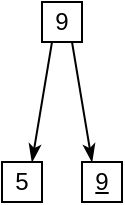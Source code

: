 <mxfile version="16.5.2" type="device"><diagram id="nvVFWxn3Xte6PcbaY4gH" name="Page-1"><mxGraphModel dx="776" dy="656" grid="1" gridSize="10" guides="1" tooltips="1" connect="1" arrows="1" fold="1" page="1" pageScale="1" pageWidth="100" pageHeight="150" math="0" shadow="0"><root><mxCell id="0"/><mxCell id="1" parent="0"/><mxCell id="jNOaoxg-ysOZk-CZWxix-1" value="" style="group" vertex="1" connectable="0" parent="1"><mxGeometry x="20" y="100" width="20" height="20" as="geometry"/></mxCell><mxCell id="jNOaoxg-ysOZk-CZWxix-2" value="" style="whiteSpace=wrap;html=1;aspect=fixed;" vertex="1" parent="jNOaoxg-ysOZk-CZWxix-1"><mxGeometry width="20" height="20" as="geometry"/></mxCell><mxCell id="jNOaoxg-ysOZk-CZWxix-3" value="5" style="text;html=1;strokeColor=none;fillColor=none;align=center;verticalAlign=middle;whiteSpace=wrap;rounded=0;" vertex="1" parent="jNOaoxg-ysOZk-CZWxix-1"><mxGeometry width="20" height="20" as="geometry"/></mxCell><mxCell id="jNOaoxg-ysOZk-CZWxix-4" value="" style="group;fontStyle=4" vertex="1" connectable="0" parent="1"><mxGeometry x="60" y="100" width="20" height="20" as="geometry"/></mxCell><mxCell id="jNOaoxg-ysOZk-CZWxix-5" value="" style="whiteSpace=wrap;html=1;aspect=fixed;" vertex="1" parent="jNOaoxg-ysOZk-CZWxix-4"><mxGeometry width="20" height="20" as="geometry"/></mxCell><mxCell id="jNOaoxg-ysOZk-CZWxix-6" value="&lt;u&gt;9&lt;/u&gt;" style="text;html=1;strokeColor=none;fillColor=none;align=center;verticalAlign=middle;whiteSpace=wrap;rounded=0;" vertex="1" parent="jNOaoxg-ysOZk-CZWxix-4"><mxGeometry width="20" height="20" as="geometry"/></mxCell><mxCell id="jNOaoxg-ysOZk-CZWxix-7" value="" style="group" vertex="1" connectable="0" parent="1"><mxGeometry x="40" y="20" width="20" height="20" as="geometry"/></mxCell><mxCell id="jNOaoxg-ysOZk-CZWxix-8" value="" style="whiteSpace=wrap;html=1;aspect=fixed;" vertex="1" parent="jNOaoxg-ysOZk-CZWxix-7"><mxGeometry width="20" height="20" as="geometry"/></mxCell><mxCell id="jNOaoxg-ysOZk-CZWxix-9" value="9" style="text;html=1;strokeColor=none;fillColor=none;align=center;verticalAlign=middle;whiteSpace=wrap;rounded=0;" vertex="1" parent="jNOaoxg-ysOZk-CZWxix-7"><mxGeometry width="20" height="20" as="geometry"/></mxCell><mxCell id="jNOaoxg-ysOZk-CZWxix-10" style="edgeStyle=none;rounded=0;orthogonalLoop=1;jettySize=auto;html=1;exitX=0.25;exitY=1;exitDx=0;exitDy=0;entryX=0.75;entryY=0;entryDx=0;entryDy=0;endArrow=classicThin;endFill=1;" edge="1" parent="1" source="jNOaoxg-ysOZk-CZWxix-9" target="jNOaoxg-ysOZk-CZWxix-3"><mxGeometry relative="1" as="geometry"/></mxCell><mxCell id="jNOaoxg-ysOZk-CZWxix-11" style="edgeStyle=none;rounded=0;orthogonalLoop=1;jettySize=auto;html=1;exitX=0.75;exitY=1;exitDx=0;exitDy=0;entryX=0.25;entryY=0;entryDx=0;entryDy=0;endArrow=classicThin;endFill=1;" edge="1" parent="1" source="jNOaoxg-ysOZk-CZWxix-9" target="jNOaoxg-ysOZk-CZWxix-6"><mxGeometry relative="1" as="geometry"/></mxCell></root></mxGraphModel></diagram></mxfile>